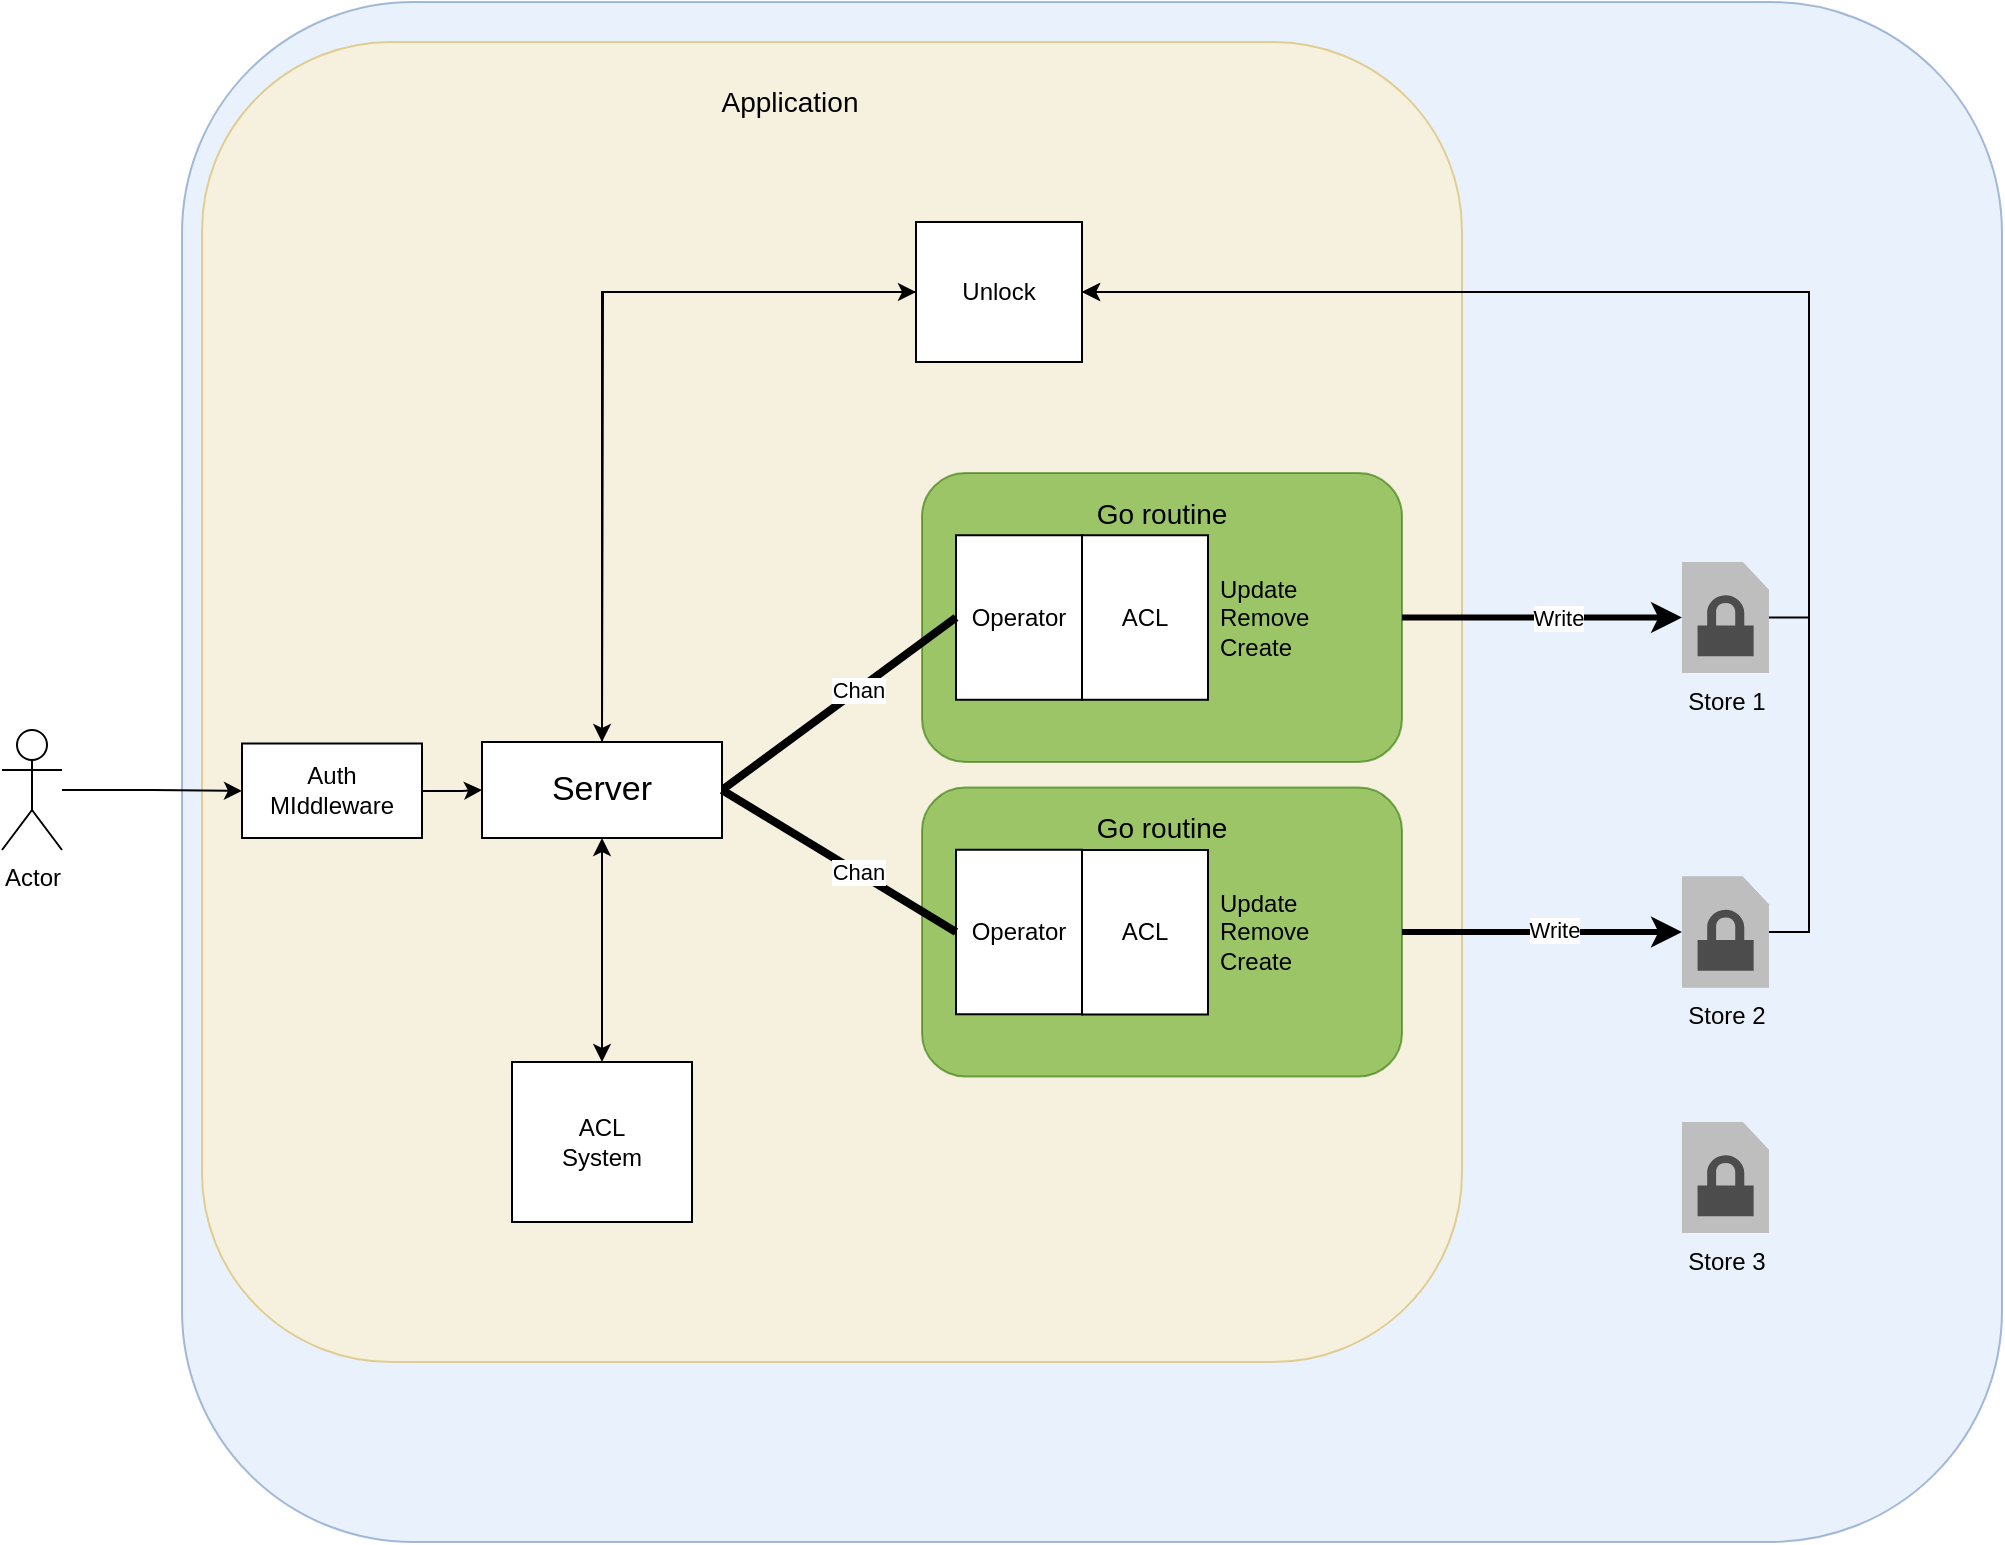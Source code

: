 <mxfile version="21.2.3" type="github">
  <diagram name="Pagina-1" id="5jM1S9QyfaLW6f3JCL6n">
    <mxGraphModel dx="1651" dy="964" grid="1" gridSize="10" guides="1" tooltips="1" connect="1" arrows="1" fold="1" page="1" pageScale="1" pageWidth="827" pageHeight="1169" math="0" shadow="0">
      <root>
        <mxCell id="0" />
        <mxCell id="1" parent="0" />
        <mxCell id="YThsAyTlzjn3kSZtY9Mx-7" value="" style="rounded=1;whiteSpace=wrap;html=1;fillColor=#dae8fc;strokeColor=#6c8ebf;opacity=60;" parent="1" vertex="1">
          <mxGeometry x="110" y="170" width="910" height="770" as="geometry" />
        </mxCell>
        <mxCell id="YThsAyTlzjn3kSZtY9Mx-4" value="" style="rounded=1;whiteSpace=wrap;html=1;fillColor=#fff2cc;strokeColor=#d6b656;opacity=60;" parent="1" vertex="1">
          <mxGeometry x="120" y="190" width="630" height="660" as="geometry" />
        </mxCell>
        <mxCell id="YThsAyTlzjn3kSZtY9Mx-5" value="&lt;font style=&quot;font-size: 14px;&quot;&gt;Application&lt;/font&gt;" style="text;html=1;strokeColor=none;fillColor=none;align=center;verticalAlign=middle;whiteSpace=wrap;rounded=0;strokeWidth=3;" parent="1" vertex="1">
          <mxGeometry x="311" y="200" width="206" height="40" as="geometry" />
        </mxCell>
        <mxCell id="LTp8fWtRzP7bLeBBjzg3-25" style="edgeStyle=orthogonalEdgeStyle;rounded=0;orthogonalLoop=1;jettySize=auto;html=1;exitX=1;exitY=0.5;exitDx=0;exitDy=0;exitPerimeter=0;entryX=1;entryY=0.5;entryDx=0;entryDy=0;" edge="1" parent="1" source="YThsAyTlzjn3kSZtY9Mx-8" target="LTp8fWtRzP7bLeBBjzg3-20">
          <mxGeometry relative="1" as="geometry" />
        </mxCell>
        <mxCell id="YThsAyTlzjn3kSZtY9Mx-8" value="Store 1" style="outlineConnect=0;dashed=0;verticalLabelPosition=bottom;verticalAlign=top;align=center;html=1;shape=mxgraph.aws3.encrypted_data;fillColor=#7D7C7C;gradientColor=none;" parent="1" vertex="1">
          <mxGeometry x="860" y="450" width="43.5" height="55.5" as="geometry" />
        </mxCell>
        <mxCell id="LTp8fWtRzP7bLeBBjzg3-26" style="edgeStyle=orthogonalEdgeStyle;rounded=0;orthogonalLoop=1;jettySize=auto;html=1;exitX=1;exitY=0.5;exitDx=0;exitDy=0;exitPerimeter=0;entryX=1;entryY=0.5;entryDx=0;entryDy=0;" edge="1" parent="1" source="YThsAyTlzjn3kSZtY9Mx-9" target="LTp8fWtRzP7bLeBBjzg3-20">
          <mxGeometry relative="1" as="geometry" />
        </mxCell>
        <mxCell id="YThsAyTlzjn3kSZtY9Mx-9" value="Store 2" style="outlineConnect=0;dashed=0;verticalLabelPosition=bottom;verticalAlign=top;align=center;html=1;shape=mxgraph.aws3.encrypted_data;fillColor=#7D7C7C;gradientColor=none;" parent="1" vertex="1">
          <mxGeometry x="860" y="607.25" width="43.5" height="55.5" as="geometry" />
        </mxCell>
        <mxCell id="YThsAyTlzjn3kSZtY9Mx-10" value="Store 3" style="outlineConnect=0;dashed=0;verticalLabelPosition=bottom;verticalAlign=top;align=center;html=1;shape=mxgraph.aws3.encrypted_data;fillColor=#7D7C7C;gradientColor=none;" parent="1" vertex="1">
          <mxGeometry x="860" y="730" width="43.5" height="55.5" as="geometry" />
        </mxCell>
        <mxCell id="YThsAyTlzjn3kSZtY9Mx-12" value="" style="rounded=1;whiteSpace=wrap;html=1;fillColor=#60a917;strokeColor=#2D7600;opacity=60;fontColor=#ffffff;" parent="1" vertex="1">
          <mxGeometry x="480" y="405.5" width="240" height="144.5" as="geometry" />
        </mxCell>
        <mxCell id="YThsAyTlzjn3kSZtY9Mx-13" value="&lt;span style=&quot;font-size: 14px;&quot;&gt;Go routine&lt;/span&gt;" style="text;html=1;strokeColor=none;fillColor=none;align=center;verticalAlign=middle;whiteSpace=wrap;rounded=0;strokeWidth=3;" parent="1" vertex="1">
          <mxGeometry x="497" y="405.5" width="206" height="40" as="geometry" />
        </mxCell>
        <mxCell id="YThsAyTlzjn3kSZtY9Mx-15" value="" style="rounded=1;whiteSpace=wrap;html=1;fillColor=#60a917;strokeColor=#2D7600;opacity=60;fontColor=#ffffff;" parent="1" vertex="1">
          <mxGeometry x="480" y="562.75" width="240" height="144.5" as="geometry" />
        </mxCell>
        <mxCell id="YThsAyTlzjn3kSZtY9Mx-14" value="&lt;span style=&quot;font-size: 14px;&quot;&gt;Go routine&lt;/span&gt;" style="text;html=1;strokeColor=none;fillColor=none;align=center;verticalAlign=middle;whiteSpace=wrap;rounded=0;strokeWidth=3;" parent="1" vertex="1">
          <mxGeometry x="497" y="562.75" width="206" height="40" as="geometry" />
        </mxCell>
        <mxCell id="YThsAyTlzjn3kSZtY9Mx-19" value="Operator" style="rounded=0;whiteSpace=wrap;html=1;strokeWidth=1;fontFamily=Helvetica;fontSize=12;" parent="1" vertex="1">
          <mxGeometry x="497" y="436.63" width="63" height="82.25" as="geometry" />
        </mxCell>
        <mxCell id="YThsAyTlzjn3kSZtY9Mx-20" value="Operator" style="rounded=0;whiteSpace=wrap;html=1;strokeWidth=1;fontFamily=Helvetica;fontSize=12;" parent="1" vertex="1">
          <mxGeometry x="497" y="593.88" width="63" height="82.25" as="geometry" />
        </mxCell>
        <mxCell id="YThsAyTlzjn3kSZtY9Mx-22" value="" style="endArrow=none;html=1;rounded=0;fontFamily=Helvetica;fontSize=12;fontColor=default;strokeWidth=4;exitX=1;exitY=0.5;exitDx=0;exitDy=0;entryX=0;entryY=0.5;entryDx=0;entryDy=0;" parent="1" edge="1" target="YThsAyTlzjn3kSZtY9Mx-19" source="LTp8fWtRzP7bLeBBjzg3-1">
          <mxGeometry width="50" height="50" relative="1" as="geometry">
            <mxPoint x="410" y="564.5" as="sourcePoint" />
            <mxPoint x="460" y="514.5" as="targetPoint" />
          </mxGeometry>
        </mxCell>
        <mxCell id="LTp8fWtRzP7bLeBBjzg3-9" value="Chan" style="edgeLabel;html=1;align=center;verticalAlign=middle;resizable=0;points=[];labelBackgroundColor=default;" vertex="1" connectable="0" parent="YThsAyTlzjn3kSZtY9Mx-22">
          <mxGeometry x="0.158" relative="1" as="geometry">
            <mxPoint as="offset" />
          </mxGeometry>
        </mxCell>
        <mxCell id="LTp8fWtRzP7bLeBBjzg3-23" style="edgeStyle=orthogonalEdgeStyle;rounded=0;orthogonalLoop=1;jettySize=auto;html=1;exitX=0.5;exitY=0;exitDx=0;exitDy=0;entryX=0;entryY=0.5;entryDx=0;entryDy=0;" edge="1" parent="1" source="LTp8fWtRzP7bLeBBjzg3-1" target="LTp8fWtRzP7bLeBBjzg3-20">
          <mxGeometry relative="1" as="geometry" />
        </mxCell>
        <mxCell id="LTp8fWtRzP7bLeBBjzg3-1" value="&lt;font style=&quot;font-size: 17px;&quot;&gt;Server&lt;/font&gt;" style="rounded=0;whiteSpace=wrap;html=1;" vertex="1" parent="1">
          <mxGeometry x="260" y="540" width="120" height="48" as="geometry" />
        </mxCell>
        <mxCell id="LTp8fWtRzP7bLeBBjzg3-2" value="" style="endArrow=none;html=1;rounded=0;fontFamily=Helvetica;fontSize=12;fontColor=default;strokeWidth=4;exitX=1;exitY=0.5;exitDx=0;exitDy=0;entryX=0;entryY=0.5;entryDx=0;entryDy=0;" edge="1" parent="1" source="LTp8fWtRzP7bLeBBjzg3-1" target="YThsAyTlzjn3kSZtY9Mx-20">
          <mxGeometry width="50" height="50" relative="1" as="geometry">
            <mxPoint x="400" y="622.75" as="sourcePoint" />
            <mxPoint x="450" y="572.75" as="targetPoint" />
          </mxGeometry>
        </mxCell>
        <mxCell id="LTp8fWtRzP7bLeBBjzg3-8" value="Chan" style="edgeLabel;html=1;align=center;verticalAlign=middle;resizable=0;points=[];" vertex="1" connectable="0" parent="LTp8fWtRzP7bLeBBjzg3-2">
          <mxGeometry x="0.162" relative="1" as="geometry">
            <mxPoint as="offset" />
          </mxGeometry>
        </mxCell>
        <mxCell id="LTp8fWtRzP7bLeBBjzg3-4" value="" style="edgeStyle=orthogonalEdgeStyle;rounded=0;orthogonalLoop=1;jettySize=auto;html=1;" edge="1" parent="1" source="LTp8fWtRzP7bLeBBjzg3-3" target="LTp8fWtRzP7bLeBBjzg3-1">
          <mxGeometry relative="1" as="geometry" />
        </mxCell>
        <mxCell id="LTp8fWtRzP7bLeBBjzg3-3" value="Auth&lt;br&gt;MIddleware" style="rounded=0;whiteSpace=wrap;html=1;" vertex="1" parent="1">
          <mxGeometry x="140" y="540.75" width="90" height="47.25" as="geometry" />
        </mxCell>
        <mxCell id="LTp8fWtRzP7bLeBBjzg3-7" value="" style="edgeStyle=orthogonalEdgeStyle;rounded=0;orthogonalLoop=1;jettySize=auto;html=1;" edge="1" parent="1" source="LTp8fWtRzP7bLeBBjzg3-6" target="LTp8fWtRzP7bLeBBjzg3-3">
          <mxGeometry relative="1" as="geometry" />
        </mxCell>
        <mxCell id="LTp8fWtRzP7bLeBBjzg3-6" value="Actor" style="shape=umlActor;verticalLabelPosition=bottom;verticalAlign=top;html=1;outlineConnect=0;" vertex="1" parent="1">
          <mxGeometry x="20" y="534" width="30" height="60" as="geometry" />
        </mxCell>
        <mxCell id="LTp8fWtRzP7bLeBBjzg3-10" value="ACL&lt;br&gt;System" style="rounded=0;whiteSpace=wrap;html=1;" vertex="1" parent="1">
          <mxGeometry x="275" y="700" width="90" height="80" as="geometry" />
        </mxCell>
        <mxCell id="LTp8fWtRzP7bLeBBjzg3-13" value="" style="endArrow=classic;startArrow=classic;html=1;rounded=0;entryX=0.5;entryY=1;entryDx=0;entryDy=0;exitX=0.5;exitY=0;exitDx=0;exitDy=0;" edge="1" parent="1" source="LTp8fWtRzP7bLeBBjzg3-10" target="LTp8fWtRzP7bLeBBjzg3-1">
          <mxGeometry width="50" height="50" relative="1" as="geometry">
            <mxPoint x="260" y="670" as="sourcePoint" />
            <mxPoint x="310" y="620" as="targetPoint" />
          </mxGeometry>
        </mxCell>
        <mxCell id="LTp8fWtRzP7bLeBBjzg3-14" value="Update&lt;br&gt;Remove&lt;br&gt;Create" style="text;strokeColor=none;fillColor=none;align=left;verticalAlign=middle;spacingLeft=4;spacingRight=4;overflow=hidden;points=[[0,0.5],[1,0.5]];portConstraint=eastwest;rotatable=0;whiteSpace=wrap;html=1;" vertex="1" parent="1">
          <mxGeometry x="623" y="452.75" width="80" height="50" as="geometry" />
        </mxCell>
        <mxCell id="LTp8fWtRzP7bLeBBjzg3-15" value="Update&lt;br&gt;Remove&lt;br&gt;Create" style="text;strokeColor=none;fillColor=none;align=left;verticalAlign=middle;spacingLeft=4;spacingRight=4;overflow=hidden;points=[[0,0.5],[1,0.5]];portConstraint=eastwest;rotatable=0;whiteSpace=wrap;html=1;" vertex="1" parent="1">
          <mxGeometry x="623" y="610" width="80" height="50" as="geometry" />
        </mxCell>
        <mxCell id="LTp8fWtRzP7bLeBBjzg3-16" value="" style="endArrow=classic;html=1;rounded=0;strokeWidth=3;exitX=1;exitY=0.5;exitDx=0;exitDy=0;entryX=0;entryY=0.5;entryDx=0;entryDy=0;entryPerimeter=0;" edge="1" parent="1" source="YThsAyTlzjn3kSZtY9Mx-12" target="YThsAyTlzjn3kSZtY9Mx-8">
          <mxGeometry width="50" height="50" relative="1" as="geometry">
            <mxPoint x="750" y="480" as="sourcePoint" />
            <mxPoint x="800" y="430" as="targetPoint" />
          </mxGeometry>
        </mxCell>
        <mxCell id="LTp8fWtRzP7bLeBBjzg3-18" value="Write" style="edgeLabel;html=1;align=center;verticalAlign=middle;resizable=0;points=[];" vertex="1" connectable="0" parent="LTp8fWtRzP7bLeBBjzg3-16">
          <mxGeometry x="0.116" relative="1" as="geometry">
            <mxPoint as="offset" />
          </mxGeometry>
        </mxCell>
        <mxCell id="LTp8fWtRzP7bLeBBjzg3-17" value="" style="endArrow=classic;html=1;rounded=0;strokeWidth=3;exitX=1;exitY=0.5;exitDx=0;exitDy=0;entryX=0;entryY=0.5;entryDx=0;entryDy=0;entryPerimeter=0;" edge="1" parent="1" source="YThsAyTlzjn3kSZtY9Mx-15" target="YThsAyTlzjn3kSZtY9Mx-9">
          <mxGeometry width="50" height="50" relative="1" as="geometry">
            <mxPoint x="730" y="622.75" as="sourcePoint" />
            <mxPoint x="870" y="622.75" as="targetPoint" />
          </mxGeometry>
        </mxCell>
        <mxCell id="LTp8fWtRzP7bLeBBjzg3-19" value="Write" style="edgeLabel;html=1;align=center;verticalAlign=middle;resizable=0;points=[];" vertex="1" connectable="0" parent="LTp8fWtRzP7bLeBBjzg3-17">
          <mxGeometry x="0.084" y="1" relative="1" as="geometry">
            <mxPoint as="offset" />
          </mxGeometry>
        </mxCell>
        <mxCell id="LTp8fWtRzP7bLeBBjzg3-27" style="edgeStyle=orthogonalEdgeStyle;rounded=0;orthogonalLoop=1;jettySize=auto;html=1;exitX=0;exitY=0.5;exitDx=0;exitDy=0;" edge="1" parent="1" source="LTp8fWtRzP7bLeBBjzg3-20">
          <mxGeometry relative="1" as="geometry">
            <mxPoint x="320" y="540" as="targetPoint" />
          </mxGeometry>
        </mxCell>
        <mxCell id="LTp8fWtRzP7bLeBBjzg3-20" value="Unlock" style="rounded=0;whiteSpace=wrap;html=1;" vertex="1" parent="1">
          <mxGeometry x="477" y="280" width="83" height="70" as="geometry" />
        </mxCell>
        <mxCell id="LTp8fWtRzP7bLeBBjzg3-28" value="ACL" style="rounded=0;whiteSpace=wrap;html=1;strokeWidth=1;fontFamily=Helvetica;fontSize=12;" vertex="1" parent="1">
          <mxGeometry x="560" y="594" width="63" height="82.25" as="geometry" />
        </mxCell>
        <mxCell id="LTp8fWtRzP7bLeBBjzg3-29" value="ACL" style="rounded=0;whiteSpace=wrap;html=1;strokeWidth=1;fontFamily=Helvetica;fontSize=12;" vertex="1" parent="1">
          <mxGeometry x="560" y="436.63" width="63" height="82.25" as="geometry" />
        </mxCell>
      </root>
    </mxGraphModel>
  </diagram>
</mxfile>
